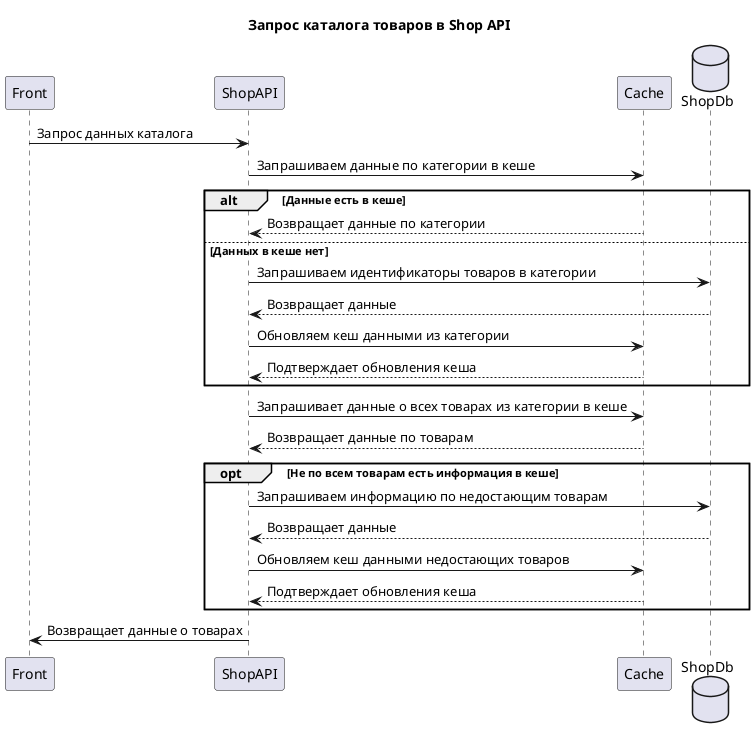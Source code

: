 ﻿@startuml
title Запрос каталога товаров в Shop API

participant Front
participant ShopAPI
participant Cache
database ShopDb

Front -> ShopAPI: Запрос данных каталога
ShopAPI -> Cache: Запрашиваем данные по категории в кеше
alt Данные есть в кеше
    Cache --> ShopAPI: Возвращает данные по категории
else Данных в кеше нет    
    ShopAPI -> ShopDb: Запрашиваем идентификаторы товаров в категории
    ShopDb --> ShopAPI: Возвращает данные
    ShopAPI -> Cache: Обновляем кеш данными из категории
    Cache --> ShopAPI: Подтверждает обновления кеша
end
ShopAPI -> Cache: Запрашивает данные о всех товарах из категории в кеше
Cache --> ShopAPI: Возвращает данные по товарам
opt Не по всем товарам есть информация в кеше 
    ShopAPI -> ShopDb: Запрашиваем информацию по недостающим товарам
    ShopDb --> ShopAPI: Возвращает данные    
    ShopAPI -> Cache: Обновляем кеш данными недостающих товаров
    Cache --> ShopAPI: Подтверждает обновления кеша 
end
ShopAPI -> Front : Возвращает данные о товарах    
    
@enduml
